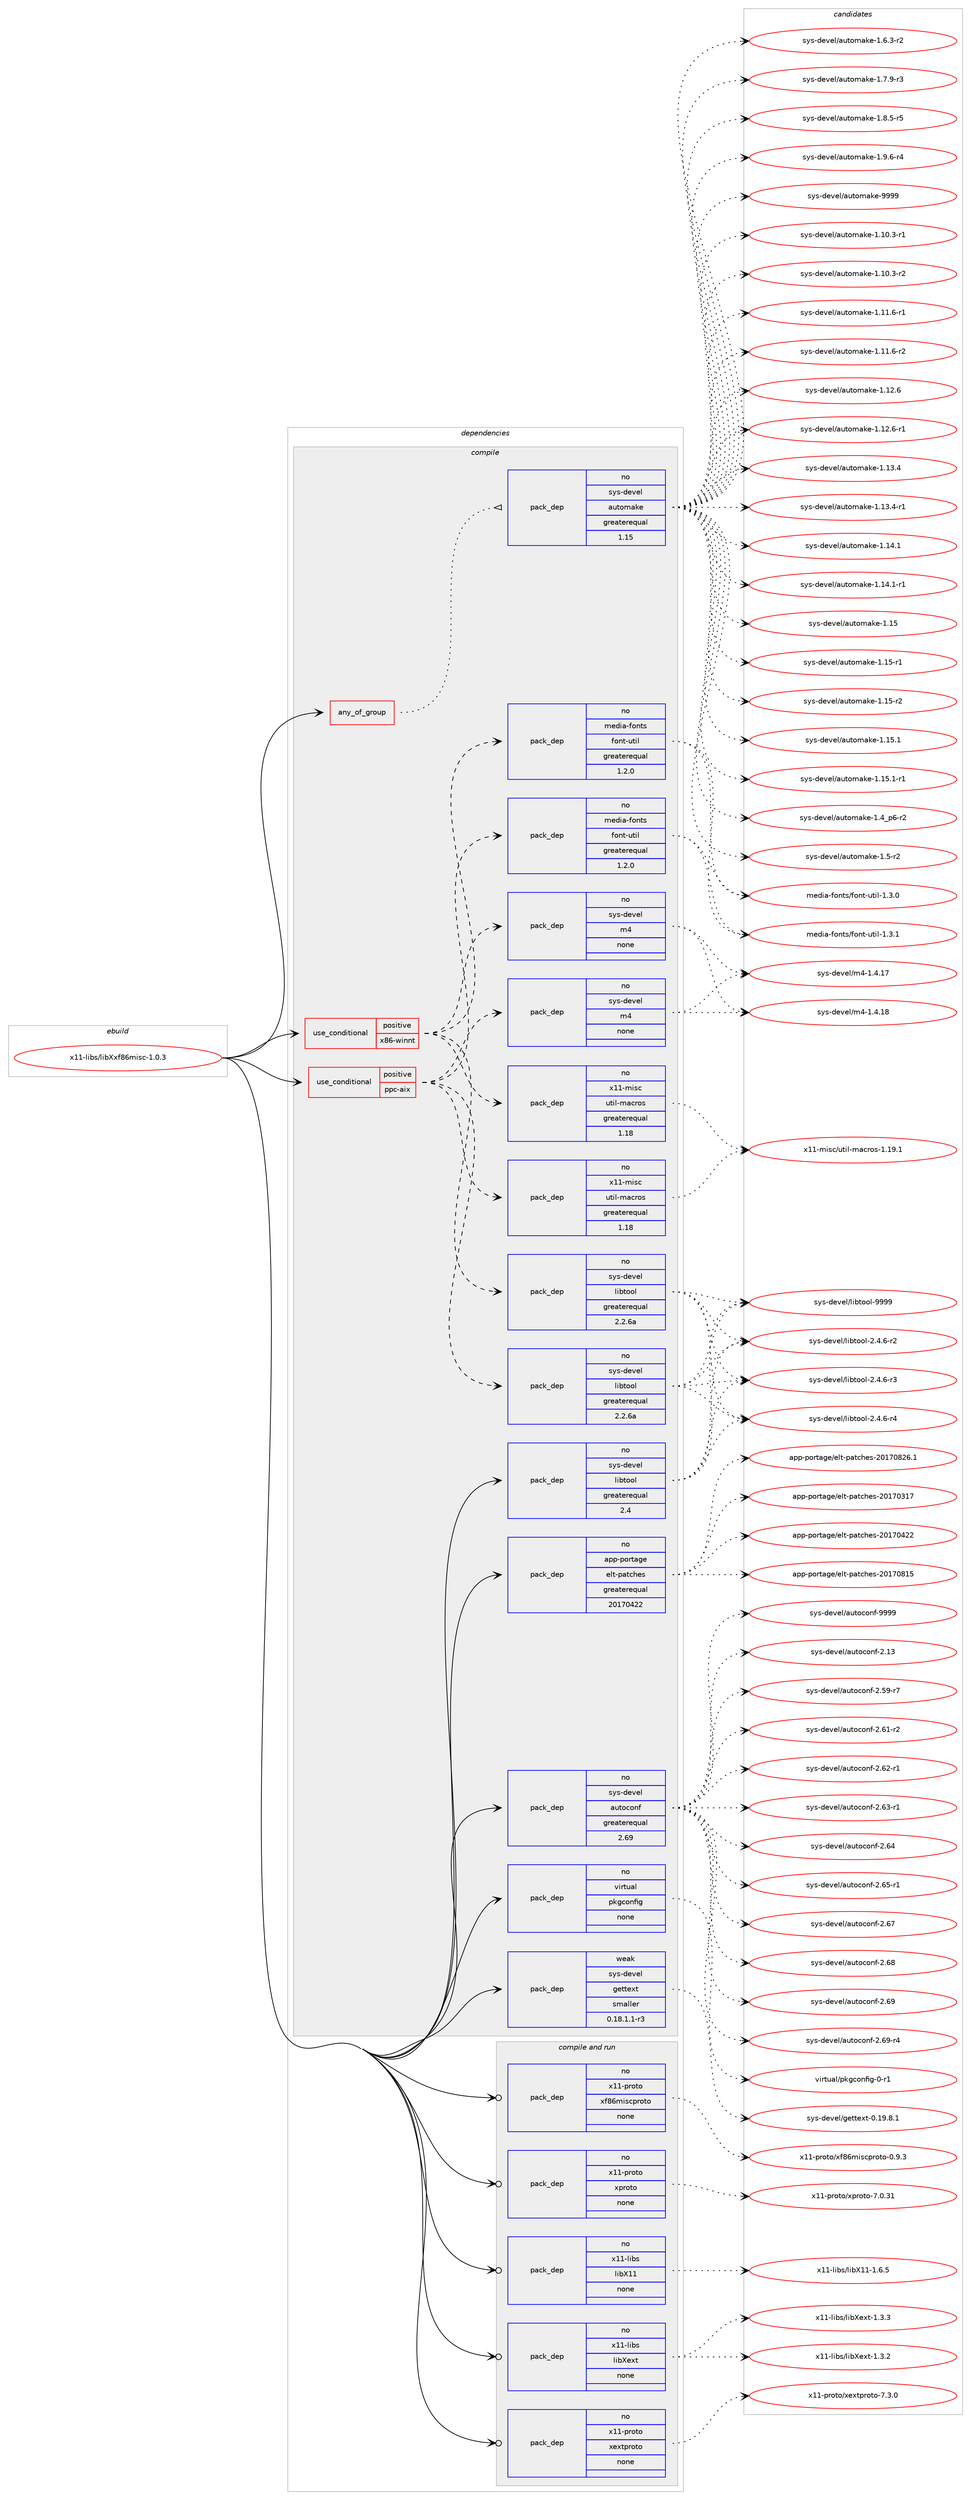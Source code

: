 digraph prolog {

# *************
# Graph options
# *************

newrank=true;
concentrate=true;
compound=true;
graph [rankdir=LR,fontname=Helvetica,fontsize=10,ranksep=1.5];#, ranksep=2.5, nodesep=0.2];
edge  [arrowhead=vee];
node  [fontname=Helvetica,fontsize=10];

# **********
# The ebuild
# **********

subgraph cluster_leftcol {
color=gray;
rank=same;
label=<<i>ebuild</i>>;
id [label="x11-libs/libXxf86misc-1.0.3", color=red, width=4, href="../x11-libs/libXxf86misc-1.0.3.svg"];
}

# ****************
# The dependencies
# ****************

subgraph cluster_midcol {
color=gray;
label=<<i>dependencies</i>>;
subgraph cluster_compile {
fillcolor="#eeeeee";
style=filled;
label=<<i>compile</i>>;
subgraph any9320 {
dependency518518 [label=<<TABLE BORDER="0" CELLBORDER="1" CELLSPACING="0" CELLPADDING="4"><TR><TD CELLPADDING="10">any_of_group</TD></TR></TABLE>>, shape=none, color=red];subgraph pack386323 {
dependency518519 [label=<<TABLE BORDER="0" CELLBORDER="1" CELLSPACING="0" CELLPADDING="4" WIDTH="220"><TR><TD ROWSPAN="6" CELLPADDING="30">pack_dep</TD></TR><TR><TD WIDTH="110">no</TD></TR><TR><TD>sys-devel</TD></TR><TR><TD>automake</TD></TR><TR><TD>greaterequal</TD></TR><TR><TD>1.15</TD></TR></TABLE>>, shape=none, color=blue];
}
dependency518518:e -> dependency518519:w [weight=20,style="dotted",arrowhead="oinv"];
}
id:e -> dependency518518:w [weight=20,style="solid",arrowhead="vee"];
subgraph cond122536 {
dependency518520 [label=<<TABLE BORDER="0" CELLBORDER="1" CELLSPACING="0" CELLPADDING="4"><TR><TD ROWSPAN="3" CELLPADDING="10">use_conditional</TD></TR><TR><TD>positive</TD></TR><TR><TD>ppc-aix</TD></TR></TABLE>>, shape=none, color=red];
subgraph pack386324 {
dependency518521 [label=<<TABLE BORDER="0" CELLBORDER="1" CELLSPACING="0" CELLPADDING="4" WIDTH="220"><TR><TD ROWSPAN="6" CELLPADDING="30">pack_dep</TD></TR><TR><TD WIDTH="110">no</TD></TR><TR><TD>sys-devel</TD></TR><TR><TD>libtool</TD></TR><TR><TD>greaterequal</TD></TR><TR><TD>2.2.6a</TD></TR></TABLE>>, shape=none, color=blue];
}
dependency518520:e -> dependency518521:w [weight=20,style="dashed",arrowhead="vee"];
subgraph pack386325 {
dependency518522 [label=<<TABLE BORDER="0" CELLBORDER="1" CELLSPACING="0" CELLPADDING="4" WIDTH="220"><TR><TD ROWSPAN="6" CELLPADDING="30">pack_dep</TD></TR><TR><TD WIDTH="110">no</TD></TR><TR><TD>sys-devel</TD></TR><TR><TD>m4</TD></TR><TR><TD>none</TD></TR><TR><TD></TD></TR></TABLE>>, shape=none, color=blue];
}
dependency518520:e -> dependency518522:w [weight=20,style="dashed",arrowhead="vee"];
subgraph pack386326 {
dependency518523 [label=<<TABLE BORDER="0" CELLBORDER="1" CELLSPACING="0" CELLPADDING="4" WIDTH="220"><TR><TD ROWSPAN="6" CELLPADDING="30">pack_dep</TD></TR><TR><TD WIDTH="110">no</TD></TR><TR><TD>x11-misc</TD></TR><TR><TD>util-macros</TD></TR><TR><TD>greaterequal</TD></TR><TR><TD>1.18</TD></TR></TABLE>>, shape=none, color=blue];
}
dependency518520:e -> dependency518523:w [weight=20,style="dashed",arrowhead="vee"];
subgraph pack386327 {
dependency518524 [label=<<TABLE BORDER="0" CELLBORDER="1" CELLSPACING="0" CELLPADDING="4" WIDTH="220"><TR><TD ROWSPAN="6" CELLPADDING="30">pack_dep</TD></TR><TR><TD WIDTH="110">no</TD></TR><TR><TD>media-fonts</TD></TR><TR><TD>font-util</TD></TR><TR><TD>greaterequal</TD></TR><TR><TD>1.2.0</TD></TR></TABLE>>, shape=none, color=blue];
}
dependency518520:e -> dependency518524:w [weight=20,style="dashed",arrowhead="vee"];
}
id:e -> dependency518520:w [weight=20,style="solid",arrowhead="vee"];
subgraph cond122537 {
dependency518525 [label=<<TABLE BORDER="0" CELLBORDER="1" CELLSPACING="0" CELLPADDING="4"><TR><TD ROWSPAN="3" CELLPADDING="10">use_conditional</TD></TR><TR><TD>positive</TD></TR><TR><TD>x86-winnt</TD></TR></TABLE>>, shape=none, color=red];
subgraph pack386328 {
dependency518526 [label=<<TABLE BORDER="0" CELLBORDER="1" CELLSPACING="0" CELLPADDING="4" WIDTH="220"><TR><TD ROWSPAN="6" CELLPADDING="30">pack_dep</TD></TR><TR><TD WIDTH="110">no</TD></TR><TR><TD>sys-devel</TD></TR><TR><TD>libtool</TD></TR><TR><TD>greaterequal</TD></TR><TR><TD>2.2.6a</TD></TR></TABLE>>, shape=none, color=blue];
}
dependency518525:e -> dependency518526:w [weight=20,style="dashed",arrowhead="vee"];
subgraph pack386329 {
dependency518527 [label=<<TABLE BORDER="0" CELLBORDER="1" CELLSPACING="0" CELLPADDING="4" WIDTH="220"><TR><TD ROWSPAN="6" CELLPADDING="30">pack_dep</TD></TR><TR><TD WIDTH="110">no</TD></TR><TR><TD>sys-devel</TD></TR><TR><TD>m4</TD></TR><TR><TD>none</TD></TR><TR><TD></TD></TR></TABLE>>, shape=none, color=blue];
}
dependency518525:e -> dependency518527:w [weight=20,style="dashed",arrowhead="vee"];
subgraph pack386330 {
dependency518528 [label=<<TABLE BORDER="0" CELLBORDER="1" CELLSPACING="0" CELLPADDING="4" WIDTH="220"><TR><TD ROWSPAN="6" CELLPADDING="30">pack_dep</TD></TR><TR><TD WIDTH="110">no</TD></TR><TR><TD>x11-misc</TD></TR><TR><TD>util-macros</TD></TR><TR><TD>greaterequal</TD></TR><TR><TD>1.18</TD></TR></TABLE>>, shape=none, color=blue];
}
dependency518525:e -> dependency518528:w [weight=20,style="dashed",arrowhead="vee"];
subgraph pack386331 {
dependency518529 [label=<<TABLE BORDER="0" CELLBORDER="1" CELLSPACING="0" CELLPADDING="4" WIDTH="220"><TR><TD ROWSPAN="6" CELLPADDING="30">pack_dep</TD></TR><TR><TD WIDTH="110">no</TD></TR><TR><TD>media-fonts</TD></TR><TR><TD>font-util</TD></TR><TR><TD>greaterequal</TD></TR><TR><TD>1.2.0</TD></TR></TABLE>>, shape=none, color=blue];
}
dependency518525:e -> dependency518529:w [weight=20,style="dashed",arrowhead="vee"];
}
id:e -> dependency518525:w [weight=20,style="solid",arrowhead="vee"];
subgraph pack386332 {
dependency518530 [label=<<TABLE BORDER="0" CELLBORDER="1" CELLSPACING="0" CELLPADDING="4" WIDTH="220"><TR><TD ROWSPAN="6" CELLPADDING="30">pack_dep</TD></TR><TR><TD WIDTH="110">no</TD></TR><TR><TD>app-portage</TD></TR><TR><TD>elt-patches</TD></TR><TR><TD>greaterequal</TD></TR><TR><TD>20170422</TD></TR></TABLE>>, shape=none, color=blue];
}
id:e -> dependency518530:w [weight=20,style="solid",arrowhead="vee"];
subgraph pack386333 {
dependency518531 [label=<<TABLE BORDER="0" CELLBORDER="1" CELLSPACING="0" CELLPADDING="4" WIDTH="220"><TR><TD ROWSPAN="6" CELLPADDING="30">pack_dep</TD></TR><TR><TD WIDTH="110">no</TD></TR><TR><TD>sys-devel</TD></TR><TR><TD>autoconf</TD></TR><TR><TD>greaterequal</TD></TR><TR><TD>2.69</TD></TR></TABLE>>, shape=none, color=blue];
}
id:e -> dependency518531:w [weight=20,style="solid",arrowhead="vee"];
subgraph pack386334 {
dependency518532 [label=<<TABLE BORDER="0" CELLBORDER="1" CELLSPACING="0" CELLPADDING="4" WIDTH="220"><TR><TD ROWSPAN="6" CELLPADDING="30">pack_dep</TD></TR><TR><TD WIDTH="110">no</TD></TR><TR><TD>sys-devel</TD></TR><TR><TD>libtool</TD></TR><TR><TD>greaterequal</TD></TR><TR><TD>2.4</TD></TR></TABLE>>, shape=none, color=blue];
}
id:e -> dependency518532:w [weight=20,style="solid",arrowhead="vee"];
subgraph pack386335 {
dependency518533 [label=<<TABLE BORDER="0" CELLBORDER="1" CELLSPACING="0" CELLPADDING="4" WIDTH="220"><TR><TD ROWSPAN="6" CELLPADDING="30">pack_dep</TD></TR><TR><TD WIDTH="110">no</TD></TR><TR><TD>virtual</TD></TR><TR><TD>pkgconfig</TD></TR><TR><TD>none</TD></TR><TR><TD></TD></TR></TABLE>>, shape=none, color=blue];
}
id:e -> dependency518533:w [weight=20,style="solid",arrowhead="vee"];
subgraph pack386336 {
dependency518534 [label=<<TABLE BORDER="0" CELLBORDER="1" CELLSPACING="0" CELLPADDING="4" WIDTH="220"><TR><TD ROWSPAN="6" CELLPADDING="30">pack_dep</TD></TR><TR><TD WIDTH="110">weak</TD></TR><TR><TD>sys-devel</TD></TR><TR><TD>gettext</TD></TR><TR><TD>smaller</TD></TR><TR><TD>0.18.1.1-r3</TD></TR></TABLE>>, shape=none, color=blue];
}
id:e -> dependency518534:w [weight=20,style="solid",arrowhead="vee"];
}
subgraph cluster_compileandrun {
fillcolor="#eeeeee";
style=filled;
label=<<i>compile and run</i>>;
subgraph pack386337 {
dependency518535 [label=<<TABLE BORDER="0" CELLBORDER="1" CELLSPACING="0" CELLPADDING="4" WIDTH="220"><TR><TD ROWSPAN="6" CELLPADDING="30">pack_dep</TD></TR><TR><TD WIDTH="110">no</TD></TR><TR><TD>x11-libs</TD></TR><TR><TD>libX11</TD></TR><TR><TD>none</TD></TR><TR><TD></TD></TR></TABLE>>, shape=none, color=blue];
}
id:e -> dependency518535:w [weight=20,style="solid",arrowhead="odotvee"];
subgraph pack386338 {
dependency518536 [label=<<TABLE BORDER="0" CELLBORDER="1" CELLSPACING="0" CELLPADDING="4" WIDTH="220"><TR><TD ROWSPAN="6" CELLPADDING="30">pack_dep</TD></TR><TR><TD WIDTH="110">no</TD></TR><TR><TD>x11-libs</TD></TR><TR><TD>libXext</TD></TR><TR><TD>none</TD></TR><TR><TD></TD></TR></TABLE>>, shape=none, color=blue];
}
id:e -> dependency518536:w [weight=20,style="solid",arrowhead="odotvee"];
subgraph pack386339 {
dependency518537 [label=<<TABLE BORDER="0" CELLBORDER="1" CELLSPACING="0" CELLPADDING="4" WIDTH="220"><TR><TD ROWSPAN="6" CELLPADDING="30">pack_dep</TD></TR><TR><TD WIDTH="110">no</TD></TR><TR><TD>x11-proto</TD></TR><TR><TD>xextproto</TD></TR><TR><TD>none</TD></TR><TR><TD></TD></TR></TABLE>>, shape=none, color=blue];
}
id:e -> dependency518537:w [weight=20,style="solid",arrowhead="odotvee"];
subgraph pack386340 {
dependency518538 [label=<<TABLE BORDER="0" CELLBORDER="1" CELLSPACING="0" CELLPADDING="4" WIDTH="220"><TR><TD ROWSPAN="6" CELLPADDING="30">pack_dep</TD></TR><TR><TD WIDTH="110">no</TD></TR><TR><TD>x11-proto</TD></TR><TR><TD>xf86miscproto</TD></TR><TR><TD>none</TD></TR><TR><TD></TD></TR></TABLE>>, shape=none, color=blue];
}
id:e -> dependency518538:w [weight=20,style="solid",arrowhead="odotvee"];
subgraph pack386341 {
dependency518539 [label=<<TABLE BORDER="0" CELLBORDER="1" CELLSPACING="0" CELLPADDING="4" WIDTH="220"><TR><TD ROWSPAN="6" CELLPADDING="30">pack_dep</TD></TR><TR><TD WIDTH="110">no</TD></TR><TR><TD>x11-proto</TD></TR><TR><TD>xproto</TD></TR><TR><TD>none</TD></TR><TR><TD></TD></TR></TABLE>>, shape=none, color=blue];
}
id:e -> dependency518539:w [weight=20,style="solid",arrowhead="odotvee"];
}
subgraph cluster_run {
fillcolor="#eeeeee";
style=filled;
label=<<i>run</i>>;
}
}

# **************
# The candidates
# **************

subgraph cluster_choices {
rank=same;
color=gray;
label=<<i>candidates</i>>;

subgraph choice386323 {
color=black;
nodesep=1;
choice11512111545100101118101108479711711611110997107101454946494846514511449 [label="sys-devel/automake-1.10.3-r1", color=red, width=4,href="../sys-devel/automake-1.10.3-r1.svg"];
choice11512111545100101118101108479711711611110997107101454946494846514511450 [label="sys-devel/automake-1.10.3-r2", color=red, width=4,href="../sys-devel/automake-1.10.3-r2.svg"];
choice11512111545100101118101108479711711611110997107101454946494946544511449 [label="sys-devel/automake-1.11.6-r1", color=red, width=4,href="../sys-devel/automake-1.11.6-r1.svg"];
choice11512111545100101118101108479711711611110997107101454946494946544511450 [label="sys-devel/automake-1.11.6-r2", color=red, width=4,href="../sys-devel/automake-1.11.6-r2.svg"];
choice1151211154510010111810110847971171161111099710710145494649504654 [label="sys-devel/automake-1.12.6", color=red, width=4,href="../sys-devel/automake-1.12.6.svg"];
choice11512111545100101118101108479711711611110997107101454946495046544511449 [label="sys-devel/automake-1.12.6-r1", color=red, width=4,href="../sys-devel/automake-1.12.6-r1.svg"];
choice1151211154510010111810110847971171161111099710710145494649514652 [label="sys-devel/automake-1.13.4", color=red, width=4,href="../sys-devel/automake-1.13.4.svg"];
choice11512111545100101118101108479711711611110997107101454946495146524511449 [label="sys-devel/automake-1.13.4-r1", color=red, width=4,href="../sys-devel/automake-1.13.4-r1.svg"];
choice1151211154510010111810110847971171161111099710710145494649524649 [label="sys-devel/automake-1.14.1", color=red, width=4,href="../sys-devel/automake-1.14.1.svg"];
choice11512111545100101118101108479711711611110997107101454946495246494511449 [label="sys-devel/automake-1.14.1-r1", color=red, width=4,href="../sys-devel/automake-1.14.1-r1.svg"];
choice115121115451001011181011084797117116111109971071014549464953 [label="sys-devel/automake-1.15", color=red, width=4,href="../sys-devel/automake-1.15.svg"];
choice1151211154510010111810110847971171161111099710710145494649534511449 [label="sys-devel/automake-1.15-r1", color=red, width=4,href="../sys-devel/automake-1.15-r1.svg"];
choice1151211154510010111810110847971171161111099710710145494649534511450 [label="sys-devel/automake-1.15-r2", color=red, width=4,href="../sys-devel/automake-1.15-r2.svg"];
choice1151211154510010111810110847971171161111099710710145494649534649 [label="sys-devel/automake-1.15.1", color=red, width=4,href="../sys-devel/automake-1.15.1.svg"];
choice11512111545100101118101108479711711611110997107101454946495346494511449 [label="sys-devel/automake-1.15.1-r1", color=red, width=4,href="../sys-devel/automake-1.15.1-r1.svg"];
choice115121115451001011181011084797117116111109971071014549465295112544511450 [label="sys-devel/automake-1.4_p6-r2", color=red, width=4,href="../sys-devel/automake-1.4_p6-r2.svg"];
choice11512111545100101118101108479711711611110997107101454946534511450 [label="sys-devel/automake-1.5-r2", color=red, width=4,href="../sys-devel/automake-1.5-r2.svg"];
choice115121115451001011181011084797117116111109971071014549465446514511450 [label="sys-devel/automake-1.6.3-r2", color=red, width=4,href="../sys-devel/automake-1.6.3-r2.svg"];
choice115121115451001011181011084797117116111109971071014549465546574511451 [label="sys-devel/automake-1.7.9-r3", color=red, width=4,href="../sys-devel/automake-1.7.9-r3.svg"];
choice115121115451001011181011084797117116111109971071014549465646534511453 [label="sys-devel/automake-1.8.5-r5", color=red, width=4,href="../sys-devel/automake-1.8.5-r5.svg"];
choice115121115451001011181011084797117116111109971071014549465746544511452 [label="sys-devel/automake-1.9.6-r4", color=red, width=4,href="../sys-devel/automake-1.9.6-r4.svg"];
choice115121115451001011181011084797117116111109971071014557575757 [label="sys-devel/automake-9999", color=red, width=4,href="../sys-devel/automake-9999.svg"];
dependency518519:e -> choice11512111545100101118101108479711711611110997107101454946494846514511449:w [style=dotted,weight="100"];
dependency518519:e -> choice11512111545100101118101108479711711611110997107101454946494846514511450:w [style=dotted,weight="100"];
dependency518519:e -> choice11512111545100101118101108479711711611110997107101454946494946544511449:w [style=dotted,weight="100"];
dependency518519:e -> choice11512111545100101118101108479711711611110997107101454946494946544511450:w [style=dotted,weight="100"];
dependency518519:e -> choice1151211154510010111810110847971171161111099710710145494649504654:w [style=dotted,weight="100"];
dependency518519:e -> choice11512111545100101118101108479711711611110997107101454946495046544511449:w [style=dotted,weight="100"];
dependency518519:e -> choice1151211154510010111810110847971171161111099710710145494649514652:w [style=dotted,weight="100"];
dependency518519:e -> choice11512111545100101118101108479711711611110997107101454946495146524511449:w [style=dotted,weight="100"];
dependency518519:e -> choice1151211154510010111810110847971171161111099710710145494649524649:w [style=dotted,weight="100"];
dependency518519:e -> choice11512111545100101118101108479711711611110997107101454946495246494511449:w [style=dotted,weight="100"];
dependency518519:e -> choice115121115451001011181011084797117116111109971071014549464953:w [style=dotted,weight="100"];
dependency518519:e -> choice1151211154510010111810110847971171161111099710710145494649534511449:w [style=dotted,weight="100"];
dependency518519:e -> choice1151211154510010111810110847971171161111099710710145494649534511450:w [style=dotted,weight="100"];
dependency518519:e -> choice1151211154510010111810110847971171161111099710710145494649534649:w [style=dotted,weight="100"];
dependency518519:e -> choice11512111545100101118101108479711711611110997107101454946495346494511449:w [style=dotted,weight="100"];
dependency518519:e -> choice115121115451001011181011084797117116111109971071014549465295112544511450:w [style=dotted,weight="100"];
dependency518519:e -> choice11512111545100101118101108479711711611110997107101454946534511450:w [style=dotted,weight="100"];
dependency518519:e -> choice115121115451001011181011084797117116111109971071014549465446514511450:w [style=dotted,weight="100"];
dependency518519:e -> choice115121115451001011181011084797117116111109971071014549465546574511451:w [style=dotted,weight="100"];
dependency518519:e -> choice115121115451001011181011084797117116111109971071014549465646534511453:w [style=dotted,weight="100"];
dependency518519:e -> choice115121115451001011181011084797117116111109971071014549465746544511452:w [style=dotted,weight="100"];
dependency518519:e -> choice115121115451001011181011084797117116111109971071014557575757:w [style=dotted,weight="100"];
}
subgraph choice386324 {
color=black;
nodesep=1;
choice1151211154510010111810110847108105981161111111084550465246544511450 [label="sys-devel/libtool-2.4.6-r2", color=red, width=4,href="../sys-devel/libtool-2.4.6-r2.svg"];
choice1151211154510010111810110847108105981161111111084550465246544511451 [label="sys-devel/libtool-2.4.6-r3", color=red, width=4,href="../sys-devel/libtool-2.4.6-r3.svg"];
choice1151211154510010111810110847108105981161111111084550465246544511452 [label="sys-devel/libtool-2.4.6-r4", color=red, width=4,href="../sys-devel/libtool-2.4.6-r4.svg"];
choice1151211154510010111810110847108105981161111111084557575757 [label="sys-devel/libtool-9999", color=red, width=4,href="../sys-devel/libtool-9999.svg"];
dependency518521:e -> choice1151211154510010111810110847108105981161111111084550465246544511450:w [style=dotted,weight="100"];
dependency518521:e -> choice1151211154510010111810110847108105981161111111084550465246544511451:w [style=dotted,weight="100"];
dependency518521:e -> choice1151211154510010111810110847108105981161111111084550465246544511452:w [style=dotted,weight="100"];
dependency518521:e -> choice1151211154510010111810110847108105981161111111084557575757:w [style=dotted,weight="100"];
}
subgraph choice386325 {
color=black;
nodesep=1;
choice11512111545100101118101108471095245494652464955 [label="sys-devel/m4-1.4.17", color=red, width=4,href="../sys-devel/m4-1.4.17.svg"];
choice11512111545100101118101108471095245494652464956 [label="sys-devel/m4-1.4.18", color=red, width=4,href="../sys-devel/m4-1.4.18.svg"];
dependency518522:e -> choice11512111545100101118101108471095245494652464955:w [style=dotted,weight="100"];
dependency518522:e -> choice11512111545100101118101108471095245494652464956:w [style=dotted,weight="100"];
}
subgraph choice386326 {
color=black;
nodesep=1;
choice120494945109105115994711711610510845109979911411111545494649574649 [label="x11-misc/util-macros-1.19.1", color=red, width=4,href="../x11-misc/util-macros-1.19.1.svg"];
dependency518523:e -> choice120494945109105115994711711610510845109979911411111545494649574649:w [style=dotted,weight="100"];
}
subgraph choice386327 {
color=black;
nodesep=1;
choice10910110010597451021111101161154710211111011645117116105108454946514648 [label="media-fonts/font-util-1.3.0", color=red, width=4,href="../media-fonts/font-util-1.3.0.svg"];
choice10910110010597451021111101161154710211111011645117116105108454946514649 [label="media-fonts/font-util-1.3.1", color=red, width=4,href="../media-fonts/font-util-1.3.1.svg"];
dependency518524:e -> choice10910110010597451021111101161154710211111011645117116105108454946514648:w [style=dotted,weight="100"];
dependency518524:e -> choice10910110010597451021111101161154710211111011645117116105108454946514649:w [style=dotted,weight="100"];
}
subgraph choice386328 {
color=black;
nodesep=1;
choice1151211154510010111810110847108105981161111111084550465246544511450 [label="sys-devel/libtool-2.4.6-r2", color=red, width=4,href="../sys-devel/libtool-2.4.6-r2.svg"];
choice1151211154510010111810110847108105981161111111084550465246544511451 [label="sys-devel/libtool-2.4.6-r3", color=red, width=4,href="../sys-devel/libtool-2.4.6-r3.svg"];
choice1151211154510010111810110847108105981161111111084550465246544511452 [label="sys-devel/libtool-2.4.6-r4", color=red, width=4,href="../sys-devel/libtool-2.4.6-r4.svg"];
choice1151211154510010111810110847108105981161111111084557575757 [label="sys-devel/libtool-9999", color=red, width=4,href="../sys-devel/libtool-9999.svg"];
dependency518526:e -> choice1151211154510010111810110847108105981161111111084550465246544511450:w [style=dotted,weight="100"];
dependency518526:e -> choice1151211154510010111810110847108105981161111111084550465246544511451:w [style=dotted,weight="100"];
dependency518526:e -> choice1151211154510010111810110847108105981161111111084550465246544511452:w [style=dotted,weight="100"];
dependency518526:e -> choice1151211154510010111810110847108105981161111111084557575757:w [style=dotted,weight="100"];
}
subgraph choice386329 {
color=black;
nodesep=1;
choice11512111545100101118101108471095245494652464955 [label="sys-devel/m4-1.4.17", color=red, width=4,href="../sys-devel/m4-1.4.17.svg"];
choice11512111545100101118101108471095245494652464956 [label="sys-devel/m4-1.4.18", color=red, width=4,href="../sys-devel/m4-1.4.18.svg"];
dependency518527:e -> choice11512111545100101118101108471095245494652464955:w [style=dotted,weight="100"];
dependency518527:e -> choice11512111545100101118101108471095245494652464956:w [style=dotted,weight="100"];
}
subgraph choice386330 {
color=black;
nodesep=1;
choice120494945109105115994711711610510845109979911411111545494649574649 [label="x11-misc/util-macros-1.19.1", color=red, width=4,href="../x11-misc/util-macros-1.19.1.svg"];
dependency518528:e -> choice120494945109105115994711711610510845109979911411111545494649574649:w [style=dotted,weight="100"];
}
subgraph choice386331 {
color=black;
nodesep=1;
choice10910110010597451021111101161154710211111011645117116105108454946514648 [label="media-fonts/font-util-1.3.0", color=red, width=4,href="../media-fonts/font-util-1.3.0.svg"];
choice10910110010597451021111101161154710211111011645117116105108454946514649 [label="media-fonts/font-util-1.3.1", color=red, width=4,href="../media-fonts/font-util-1.3.1.svg"];
dependency518529:e -> choice10910110010597451021111101161154710211111011645117116105108454946514648:w [style=dotted,weight="100"];
dependency518529:e -> choice10910110010597451021111101161154710211111011645117116105108454946514649:w [style=dotted,weight="100"];
}
subgraph choice386332 {
color=black;
nodesep=1;
choice97112112451121111141169710310147101108116451129711699104101115455048495548514955 [label="app-portage/elt-patches-20170317", color=red, width=4,href="../app-portage/elt-patches-20170317.svg"];
choice97112112451121111141169710310147101108116451129711699104101115455048495548525050 [label="app-portage/elt-patches-20170422", color=red, width=4,href="../app-portage/elt-patches-20170422.svg"];
choice97112112451121111141169710310147101108116451129711699104101115455048495548564953 [label="app-portage/elt-patches-20170815", color=red, width=4,href="../app-portage/elt-patches-20170815.svg"];
choice971121124511211111411697103101471011081164511297116991041011154550484955485650544649 [label="app-portage/elt-patches-20170826.1", color=red, width=4,href="../app-portage/elt-patches-20170826.1.svg"];
dependency518530:e -> choice97112112451121111141169710310147101108116451129711699104101115455048495548514955:w [style=dotted,weight="100"];
dependency518530:e -> choice97112112451121111141169710310147101108116451129711699104101115455048495548525050:w [style=dotted,weight="100"];
dependency518530:e -> choice97112112451121111141169710310147101108116451129711699104101115455048495548564953:w [style=dotted,weight="100"];
dependency518530:e -> choice971121124511211111411697103101471011081164511297116991041011154550484955485650544649:w [style=dotted,weight="100"];
}
subgraph choice386333 {
color=black;
nodesep=1;
choice115121115451001011181011084797117116111991111101024550464951 [label="sys-devel/autoconf-2.13", color=red, width=4,href="../sys-devel/autoconf-2.13.svg"];
choice1151211154510010111810110847971171161119911111010245504653574511455 [label="sys-devel/autoconf-2.59-r7", color=red, width=4,href="../sys-devel/autoconf-2.59-r7.svg"];
choice1151211154510010111810110847971171161119911111010245504654494511450 [label="sys-devel/autoconf-2.61-r2", color=red, width=4,href="../sys-devel/autoconf-2.61-r2.svg"];
choice1151211154510010111810110847971171161119911111010245504654504511449 [label="sys-devel/autoconf-2.62-r1", color=red, width=4,href="../sys-devel/autoconf-2.62-r1.svg"];
choice1151211154510010111810110847971171161119911111010245504654514511449 [label="sys-devel/autoconf-2.63-r1", color=red, width=4,href="../sys-devel/autoconf-2.63-r1.svg"];
choice115121115451001011181011084797117116111991111101024550465452 [label="sys-devel/autoconf-2.64", color=red, width=4,href="../sys-devel/autoconf-2.64.svg"];
choice1151211154510010111810110847971171161119911111010245504654534511449 [label="sys-devel/autoconf-2.65-r1", color=red, width=4,href="../sys-devel/autoconf-2.65-r1.svg"];
choice115121115451001011181011084797117116111991111101024550465455 [label="sys-devel/autoconf-2.67", color=red, width=4,href="../sys-devel/autoconf-2.67.svg"];
choice115121115451001011181011084797117116111991111101024550465456 [label="sys-devel/autoconf-2.68", color=red, width=4,href="../sys-devel/autoconf-2.68.svg"];
choice115121115451001011181011084797117116111991111101024550465457 [label="sys-devel/autoconf-2.69", color=red, width=4,href="../sys-devel/autoconf-2.69.svg"];
choice1151211154510010111810110847971171161119911111010245504654574511452 [label="sys-devel/autoconf-2.69-r4", color=red, width=4,href="../sys-devel/autoconf-2.69-r4.svg"];
choice115121115451001011181011084797117116111991111101024557575757 [label="sys-devel/autoconf-9999", color=red, width=4,href="../sys-devel/autoconf-9999.svg"];
dependency518531:e -> choice115121115451001011181011084797117116111991111101024550464951:w [style=dotted,weight="100"];
dependency518531:e -> choice1151211154510010111810110847971171161119911111010245504653574511455:w [style=dotted,weight="100"];
dependency518531:e -> choice1151211154510010111810110847971171161119911111010245504654494511450:w [style=dotted,weight="100"];
dependency518531:e -> choice1151211154510010111810110847971171161119911111010245504654504511449:w [style=dotted,weight="100"];
dependency518531:e -> choice1151211154510010111810110847971171161119911111010245504654514511449:w [style=dotted,weight="100"];
dependency518531:e -> choice115121115451001011181011084797117116111991111101024550465452:w [style=dotted,weight="100"];
dependency518531:e -> choice1151211154510010111810110847971171161119911111010245504654534511449:w [style=dotted,weight="100"];
dependency518531:e -> choice115121115451001011181011084797117116111991111101024550465455:w [style=dotted,weight="100"];
dependency518531:e -> choice115121115451001011181011084797117116111991111101024550465456:w [style=dotted,weight="100"];
dependency518531:e -> choice115121115451001011181011084797117116111991111101024550465457:w [style=dotted,weight="100"];
dependency518531:e -> choice1151211154510010111810110847971171161119911111010245504654574511452:w [style=dotted,weight="100"];
dependency518531:e -> choice115121115451001011181011084797117116111991111101024557575757:w [style=dotted,weight="100"];
}
subgraph choice386334 {
color=black;
nodesep=1;
choice1151211154510010111810110847108105981161111111084550465246544511450 [label="sys-devel/libtool-2.4.6-r2", color=red, width=4,href="../sys-devel/libtool-2.4.6-r2.svg"];
choice1151211154510010111810110847108105981161111111084550465246544511451 [label="sys-devel/libtool-2.4.6-r3", color=red, width=4,href="../sys-devel/libtool-2.4.6-r3.svg"];
choice1151211154510010111810110847108105981161111111084550465246544511452 [label="sys-devel/libtool-2.4.6-r4", color=red, width=4,href="../sys-devel/libtool-2.4.6-r4.svg"];
choice1151211154510010111810110847108105981161111111084557575757 [label="sys-devel/libtool-9999", color=red, width=4,href="../sys-devel/libtool-9999.svg"];
dependency518532:e -> choice1151211154510010111810110847108105981161111111084550465246544511450:w [style=dotted,weight="100"];
dependency518532:e -> choice1151211154510010111810110847108105981161111111084550465246544511451:w [style=dotted,weight="100"];
dependency518532:e -> choice1151211154510010111810110847108105981161111111084550465246544511452:w [style=dotted,weight="100"];
dependency518532:e -> choice1151211154510010111810110847108105981161111111084557575757:w [style=dotted,weight="100"];
}
subgraph choice386335 {
color=black;
nodesep=1;
choice11810511411611797108471121071039911111010210510345484511449 [label="virtual/pkgconfig-0-r1", color=red, width=4,href="../virtual/pkgconfig-0-r1.svg"];
dependency518533:e -> choice11810511411611797108471121071039911111010210510345484511449:w [style=dotted,weight="100"];
}
subgraph choice386336 {
color=black;
nodesep=1;
choice1151211154510010111810110847103101116116101120116454846495746564649 [label="sys-devel/gettext-0.19.8.1", color=red, width=4,href="../sys-devel/gettext-0.19.8.1.svg"];
dependency518534:e -> choice1151211154510010111810110847103101116116101120116454846495746564649:w [style=dotted,weight="100"];
}
subgraph choice386337 {
color=black;
nodesep=1;
choice120494945108105981154710810598884949454946544653 [label="x11-libs/libX11-1.6.5", color=red, width=4,href="../x11-libs/libX11-1.6.5.svg"];
dependency518535:e -> choice120494945108105981154710810598884949454946544653:w [style=dotted,weight="100"];
}
subgraph choice386338 {
color=black;
nodesep=1;
choice12049494510810598115471081059888101120116454946514650 [label="x11-libs/libXext-1.3.2", color=red, width=4,href="../x11-libs/libXext-1.3.2.svg"];
choice12049494510810598115471081059888101120116454946514651 [label="x11-libs/libXext-1.3.3", color=red, width=4,href="../x11-libs/libXext-1.3.3.svg"];
dependency518536:e -> choice12049494510810598115471081059888101120116454946514650:w [style=dotted,weight="100"];
dependency518536:e -> choice12049494510810598115471081059888101120116454946514651:w [style=dotted,weight="100"];
}
subgraph choice386339 {
color=black;
nodesep=1;
choice12049494511211411111611147120101120116112114111116111455546514648 [label="x11-proto/xextproto-7.3.0", color=red, width=4,href="../x11-proto/xextproto-7.3.0.svg"];
dependency518537:e -> choice12049494511211411111611147120101120116112114111116111455546514648:w [style=dotted,weight="100"];
}
subgraph choice386340 {
color=black;
nodesep=1;
choice12049494511211411111611147120102565410910511599112114111116111454846574651 [label="x11-proto/xf86miscproto-0.9.3", color=red, width=4,href="../x11-proto/xf86miscproto-0.9.3.svg"];
dependency518538:e -> choice12049494511211411111611147120102565410910511599112114111116111454846574651:w [style=dotted,weight="100"];
}
subgraph choice386341 {
color=black;
nodesep=1;
choice1204949451121141111161114712011211411111611145554648465149 [label="x11-proto/xproto-7.0.31", color=red, width=4,href="../x11-proto/xproto-7.0.31.svg"];
dependency518539:e -> choice1204949451121141111161114712011211411111611145554648465149:w [style=dotted,weight="100"];
}
}

}

